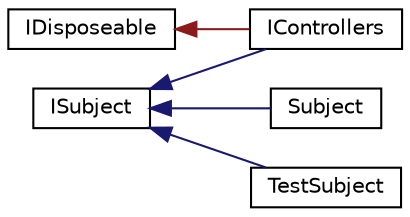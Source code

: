 digraph "Graphical Class Hierarchy"
{
 // LATEX_PDF_SIZE
  edge [fontname="Helvetica",fontsize="10",labelfontname="Helvetica",labelfontsize="10"];
  node [fontname="Helvetica",fontsize="10",shape=record];
  rankdir="LR";
  Node0 [label="IDisposeable",height=0.2,width=0.4,color="black", fillcolor="white", style="filled",URL="$class_i_disposeable.html",tooltip=" "];
  Node0 -> Node1 [dir="back",color="firebrick4",fontsize="10",style="solid",fontname="Helvetica"];
  Node1 [label="IControllers",height=0.2,width=0.4,color="black", fillcolor="white", style="filled",URL="$class_i_controllers.html",tooltip=" "];
  Node2 [label="ISubject",height=0.2,width=0.4,color="black", fillcolor="white", style="filled",URL="$class_i_subject.html",tooltip=" "];
  Node2 -> Node1 [dir="back",color="midnightblue",fontsize="10",style="solid",fontname="Helvetica"];
  Node2 -> Node3 [dir="back",color="midnightblue",fontsize="10",style="solid",fontname="Helvetica"];
  Node3 [label="Subject",height=0.2,width=0.4,color="black", fillcolor="white", style="filled",URL="$class_subject.html",tooltip=" "];
  Node2 -> Node4 [dir="back",color="midnightblue",fontsize="10",style="solid",fontname="Helvetica"];
  Node4 [label="TestSubject",height=0.2,width=0.4,color="black", fillcolor="white", style="filled",URL="$class_test_subject.html",tooltip="This is the test subject object used to test the observer pattern."];
}
